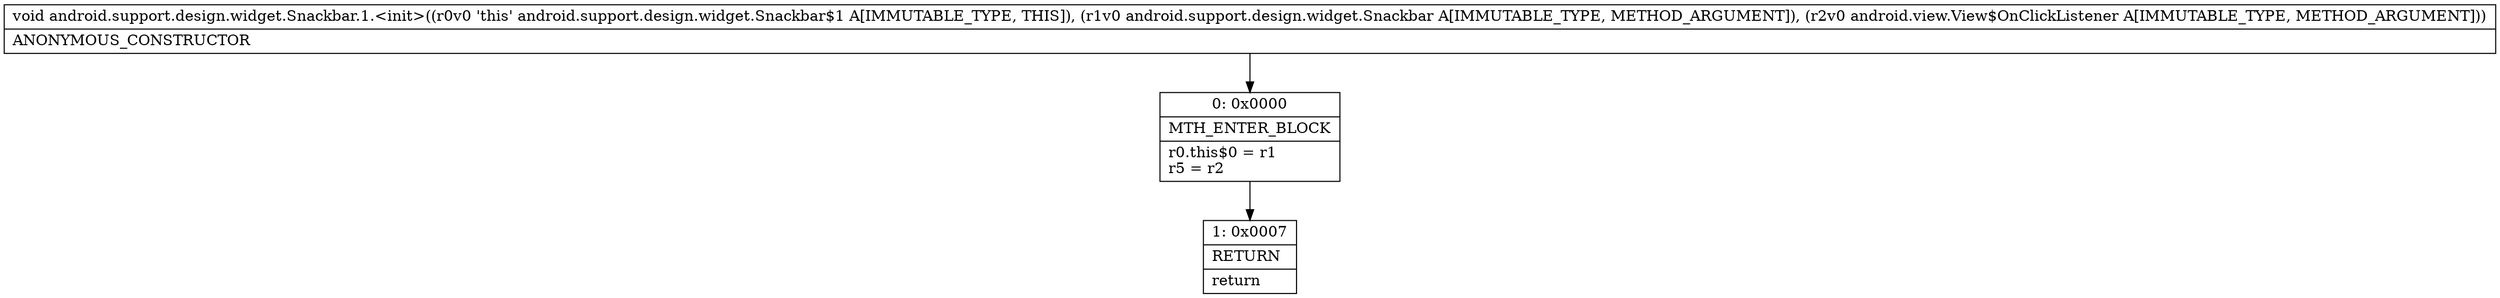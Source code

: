 digraph "CFG forandroid.support.design.widget.Snackbar.1.\<init\>(Landroid\/support\/design\/widget\/Snackbar;Landroid\/view\/View$OnClickListener;)V" {
Node_0 [shape=record,label="{0\:\ 0x0000|MTH_ENTER_BLOCK\l|r0.this$0 = r1\lr5 = r2\l}"];
Node_1 [shape=record,label="{1\:\ 0x0007|RETURN\l|return\l}"];
MethodNode[shape=record,label="{void android.support.design.widget.Snackbar.1.\<init\>((r0v0 'this' android.support.design.widget.Snackbar$1 A[IMMUTABLE_TYPE, THIS]), (r1v0 android.support.design.widget.Snackbar A[IMMUTABLE_TYPE, METHOD_ARGUMENT]), (r2v0 android.view.View$OnClickListener A[IMMUTABLE_TYPE, METHOD_ARGUMENT]))  | ANONYMOUS_CONSTRUCTOR\l}"];
MethodNode -> Node_0;
Node_0 -> Node_1;
}

